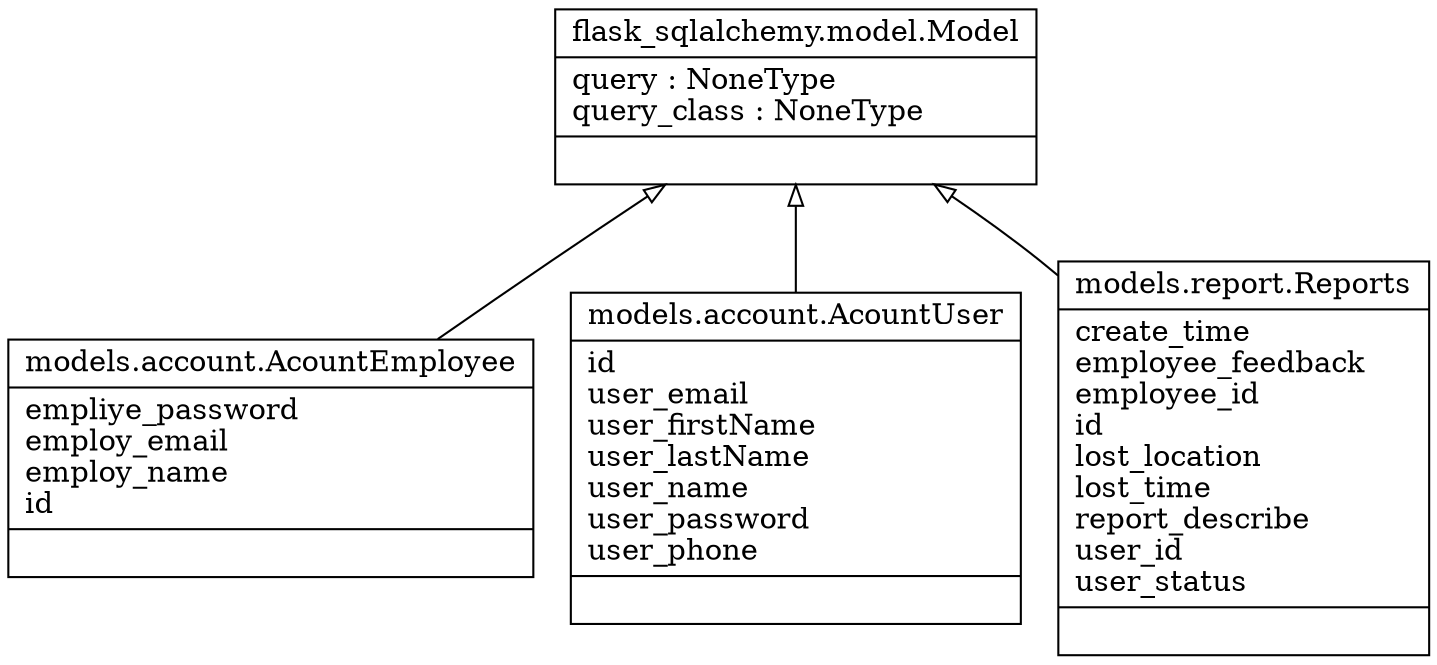 digraph "classes__002" {
charset="utf-8"
rankdir=BT
"0" [label="{flask_sqlalchemy.model.Model|query : NoneType\lquery_class : NoneType\l|}", shape="record"];
"1" [label="{models.account.AcountEmployee|empliye_password\lemploy_email\lemploy_name\lid\l|}", shape="record"];
"2" [label="{models.account.AcountUser|id\luser_email\luser_firstName\luser_lastName\luser_name\luser_password\luser_phone\l|}", shape="record"];
"3" [label="{models.report.Reports|create_time\lemployee_feedback\lemployee_id\lid\llost_location\llost_time\lreport_describe\luser_id\luser_status\l|}", shape="record"];
"1" -> "0" [arrowhead="empty", arrowtail="none"];
"2" -> "0" [arrowhead="empty", arrowtail="none"];
"3" -> "0" [arrowhead="empty", arrowtail="none"];
}
